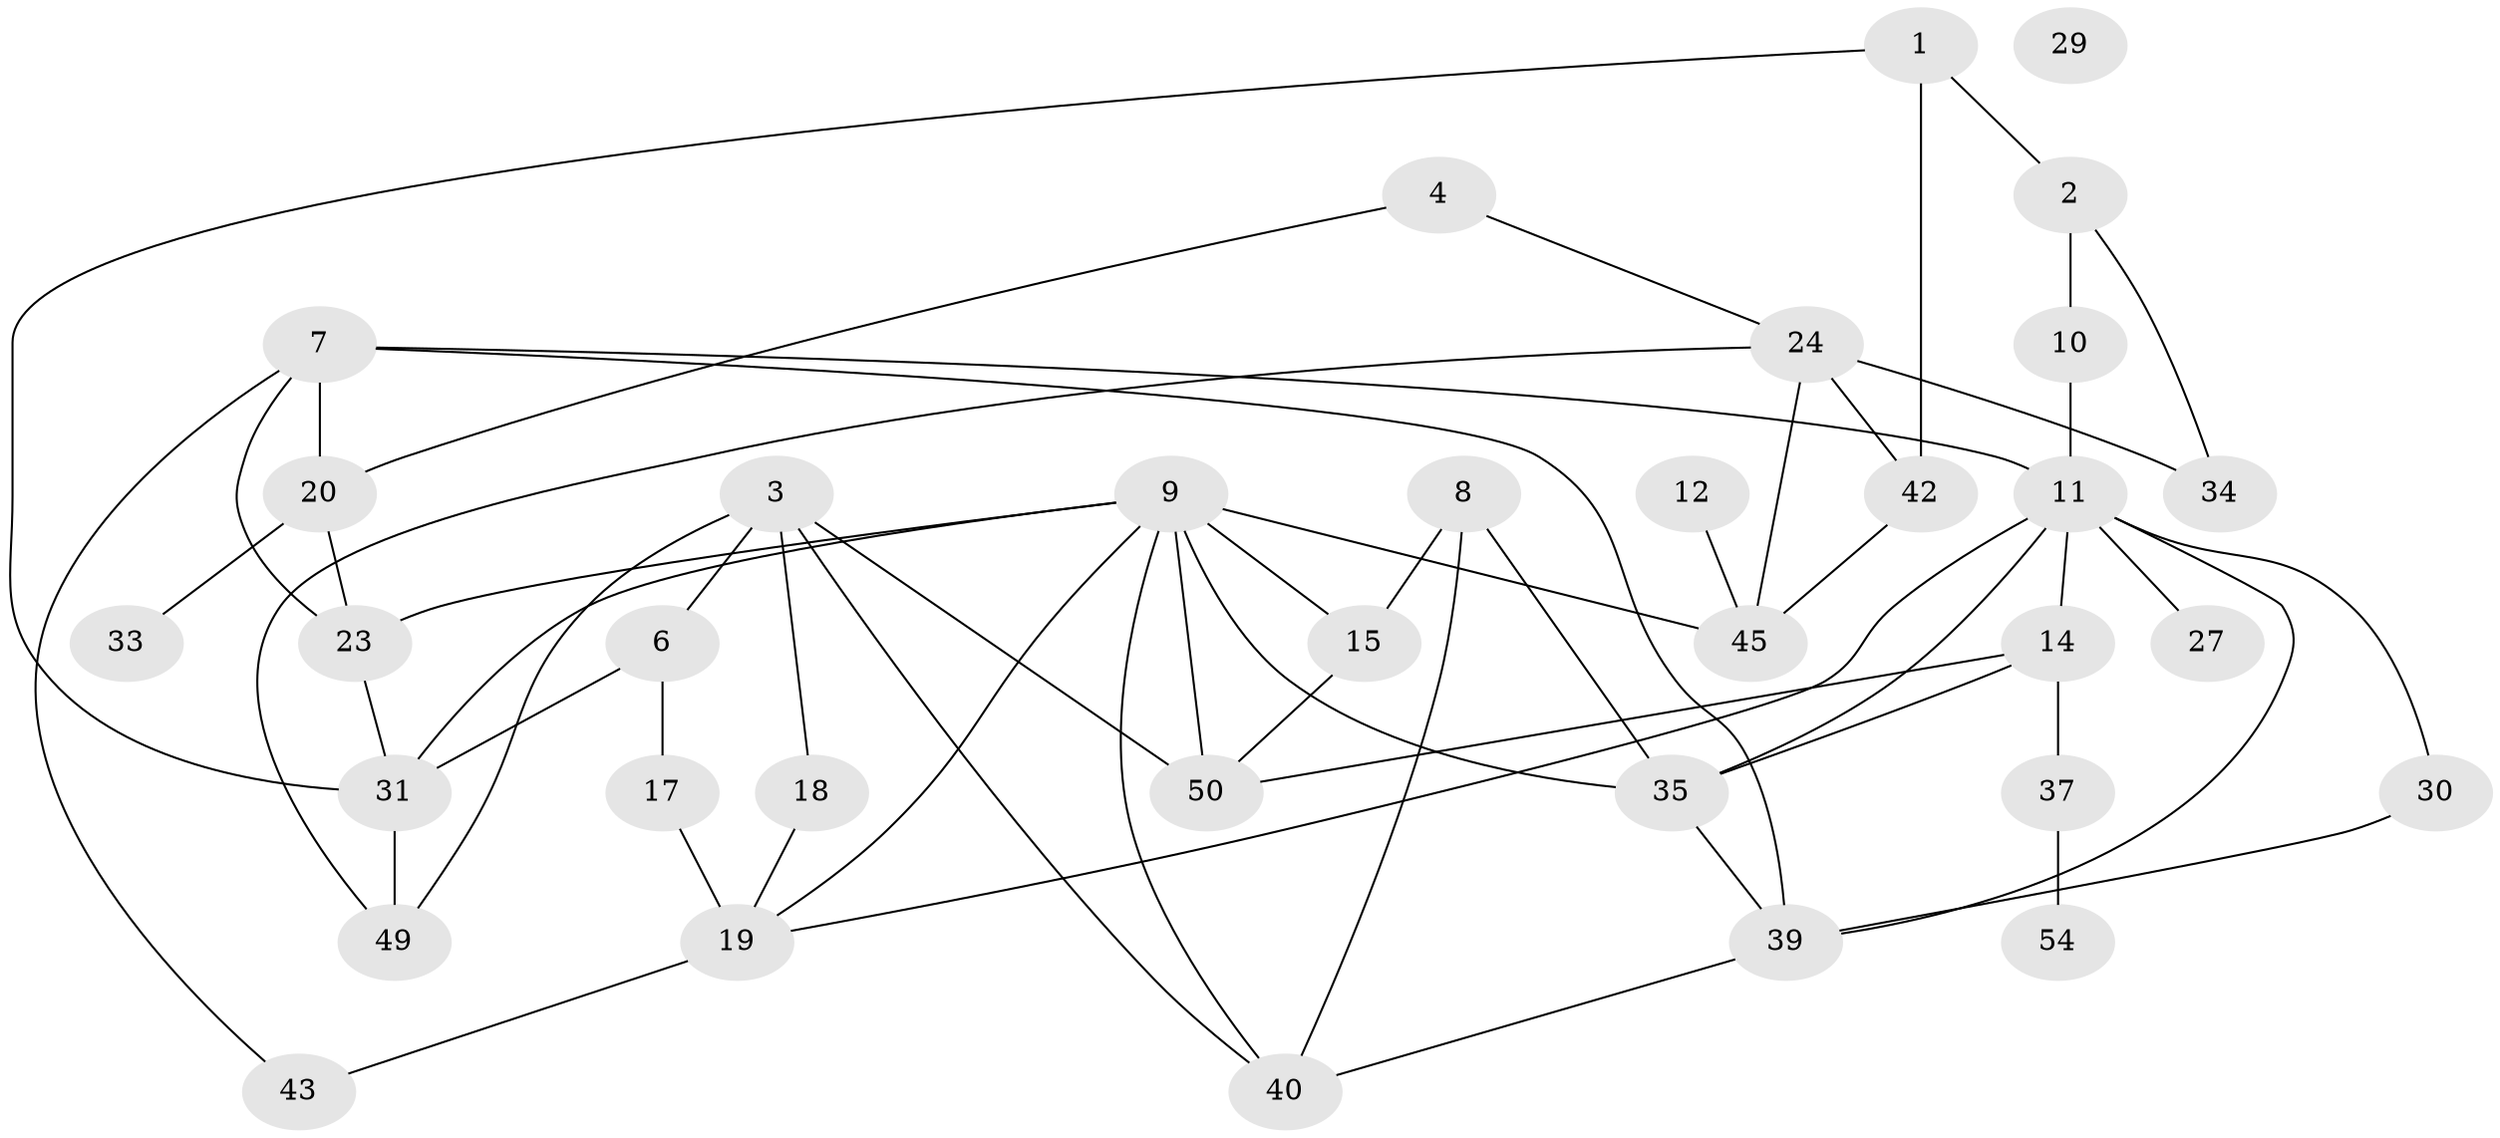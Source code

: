 // original degree distribution, {3: 0.32727272727272727, 1: 0.12727272727272726, 4: 0.12727272727272726, 5: 0.09090909090909091, 2: 0.23636363636363636, 6: 0.07272727272727272, 0: 0.01818181818181818}
// Generated by graph-tools (version 1.1) at 2025/41/03/06/25 10:41:19]
// undirected, 35 vertices, 58 edges
graph export_dot {
graph [start="1"]
  node [color=gray90,style=filled];
  1 [super="+21"];
  2;
  3 [super="+55"];
  4 [super="+5"];
  6;
  7 [super="+13"];
  8 [super="+26"];
  9 [super="+47"];
  10 [super="+22"];
  11 [super="+16"];
  12;
  14 [super="+32"];
  15 [super="+28"];
  17 [super="+46"];
  18;
  19 [super="+36"];
  20 [super="+25"];
  23;
  24 [super="+48"];
  27;
  29;
  30;
  31 [super="+38"];
  33;
  34;
  35 [super="+41"];
  37 [super="+51"];
  39 [super="+44"];
  40;
  42;
  43;
  45 [super="+53"];
  49;
  50 [super="+52"];
  54;
  1 -- 2;
  1 -- 42;
  1 -- 31;
  2 -- 10;
  2 -- 34;
  3 -- 18;
  3 -- 40;
  3 -- 49;
  3 -- 50;
  3 -- 6;
  4 -- 24;
  4 -- 20;
  6 -- 17;
  6 -- 31;
  7 -- 39;
  7 -- 43;
  7 -- 20;
  7 -- 11;
  7 -- 23;
  8 -- 15;
  8 -- 35 [weight=2];
  8 -- 40;
  9 -- 15;
  9 -- 19;
  9 -- 35;
  9 -- 50 [weight=2];
  9 -- 23;
  9 -- 40;
  9 -- 45;
  9 -- 31;
  10 -- 11;
  11 -- 30;
  11 -- 35;
  11 -- 39;
  11 -- 19;
  11 -- 27;
  11 -- 14;
  12 -- 45;
  14 -- 37;
  14 -- 50;
  14 -- 35;
  15 -- 50;
  17 -- 19 [weight=2];
  18 -- 19;
  19 -- 43;
  20 -- 33;
  20 -- 23;
  23 -- 31;
  24 -- 34 [weight=2];
  24 -- 49;
  24 -- 42;
  24 -- 45;
  30 -- 39;
  31 -- 49;
  35 -- 39;
  37 -- 54;
  39 -- 40;
  42 -- 45;
}
